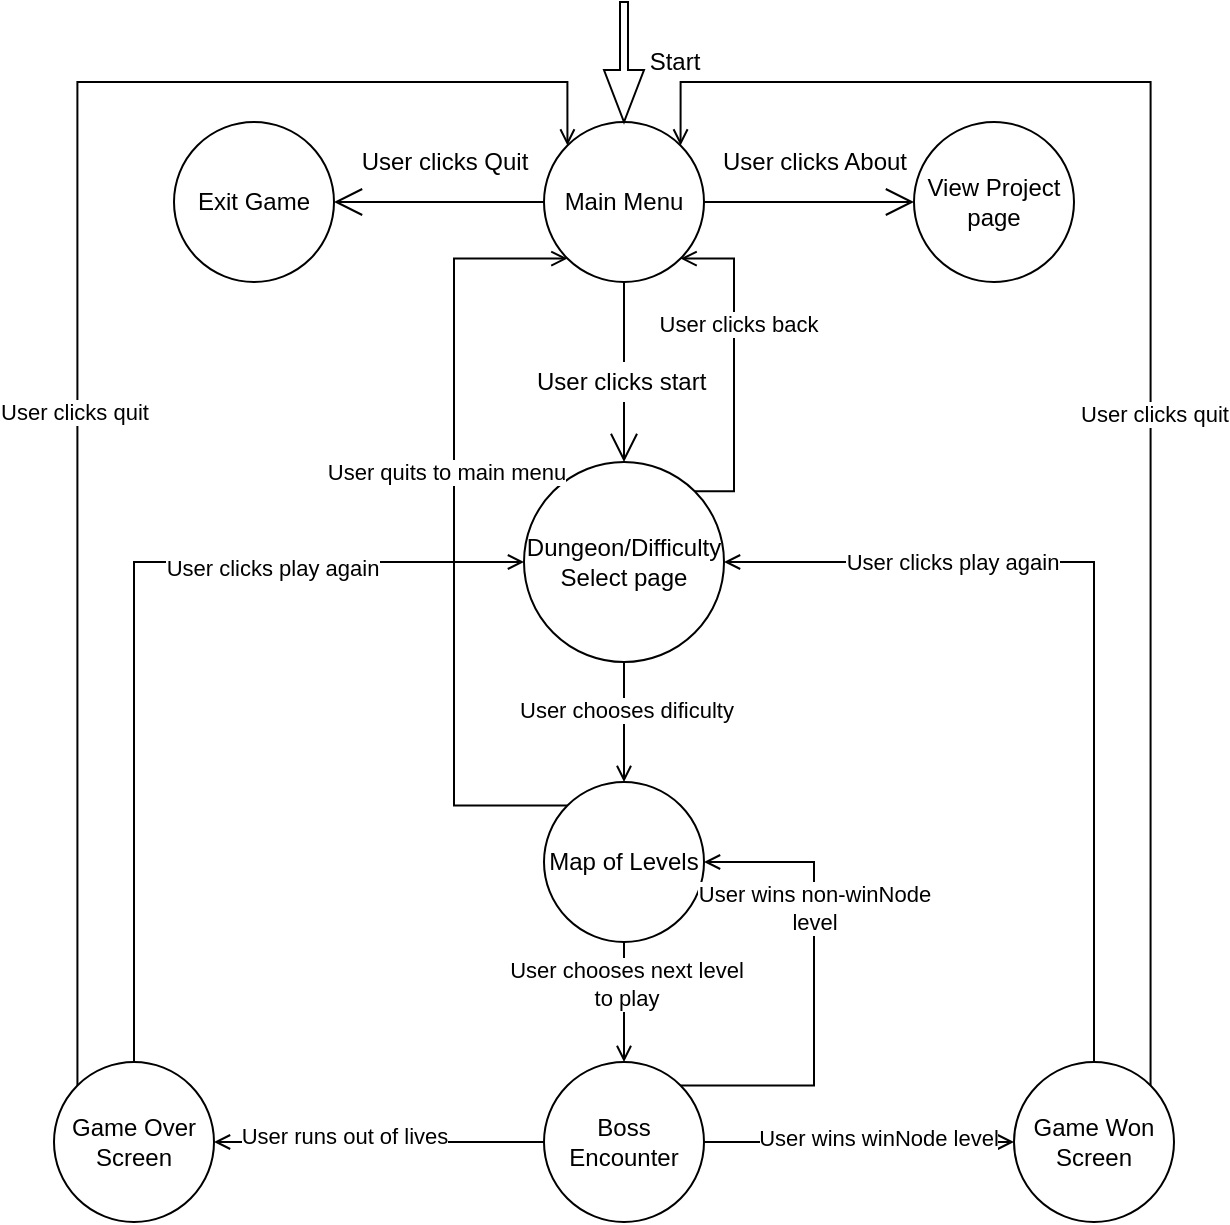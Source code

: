 <mxfile version="15.4.0" type="device"><diagram id="ETJPuD3MkgrkQtgUJaId" name="Page-1"><mxGraphModel dx="1106" dy="819" grid="1" gridSize="10" guides="1" tooltips="1" connect="1" arrows="1" fold="1" page="1" pageScale="1" pageWidth="850" pageHeight="1100" math="0" shadow="0"><root><mxCell id="0"/><mxCell id="1" parent="0"/><mxCell id="vHYklvyNU4KSzz7_bNvH-1" value="Main Menu" style="ellipse;whiteSpace=wrap;html=1;aspect=fixed;" vertex="1" parent="1"><mxGeometry x="385" y="110" width="80" height="80" as="geometry"/></mxCell><mxCell id="vHYklvyNU4KSzz7_bNvH-2" value="" style="html=1;shadow=0;dashed=0;align=left;verticalAlign=middle;shape=mxgraph.arrows2.arrow;dy=0.8;dx=26;direction=south;notch=0;" vertex="1" parent="1"><mxGeometry x="415" y="50" width="20" height="60" as="geometry"/></mxCell><mxCell id="vHYklvyNU4KSzz7_bNvH-3" value="Start" style="text;html=1;align=center;verticalAlign=middle;resizable=0;points=[];autosize=1;strokeColor=none;fillColor=none;" vertex="1" parent="1"><mxGeometry x="430" y="70" width="40" height="20" as="geometry"/></mxCell><mxCell id="vHYklvyNU4KSzz7_bNvH-4" value="Exit Game" style="ellipse;whiteSpace=wrap;html=1;aspect=fixed;" vertex="1" parent="1"><mxGeometry x="200" y="110" width="80" height="80" as="geometry"/></mxCell><mxCell id="vHYklvyNU4KSzz7_bNvH-5" value="" style="endArrow=open;endFill=1;endSize=12;html=1;rounded=0;edgeStyle=orthogonalEdgeStyle;entryX=1;entryY=0.5;entryDx=0;entryDy=0;exitX=0;exitY=0.5;exitDx=0;exitDy=0;" edge="1" parent="1" source="vHYklvyNU4KSzz7_bNvH-1" target="vHYklvyNU4KSzz7_bNvH-4"><mxGeometry width="160" relative="1" as="geometry"><mxPoint x="340" y="420" as="sourcePoint"/><mxPoint x="500" y="420" as="targetPoint"/></mxGeometry></mxCell><mxCell id="vHYklvyNU4KSzz7_bNvH-6" value="User clicks Quit" style="text;html=1;align=center;verticalAlign=middle;resizable=0;points=[];autosize=1;strokeColor=none;fillColor=none;" vertex="1" parent="1"><mxGeometry x="285" y="120" width="100" height="20" as="geometry"/></mxCell><mxCell id="vHYklvyNU4KSzz7_bNvH-7" value="View Project&lt;br&gt;page" style="ellipse;whiteSpace=wrap;html=1;aspect=fixed;" vertex="1" parent="1"><mxGeometry x="570" y="110" width="80" height="80" as="geometry"/></mxCell><mxCell id="vHYklvyNU4KSzz7_bNvH-8" value="" style="endArrow=open;endFill=1;endSize=12;html=1;rounded=0;edgeStyle=orthogonalEdgeStyle;exitX=1;exitY=0.5;exitDx=0;exitDy=0;entryX=0;entryY=0.5;entryDx=0;entryDy=0;" edge="1" parent="1" source="vHYklvyNU4KSzz7_bNvH-1" target="vHYklvyNU4KSzz7_bNvH-7"><mxGeometry width="160" relative="1" as="geometry"><mxPoint x="340" y="410" as="sourcePoint"/><mxPoint x="500" y="410" as="targetPoint"/></mxGeometry></mxCell><mxCell id="vHYklvyNU4KSzz7_bNvH-9" value="User clicks About" style="text;html=1;align=center;verticalAlign=middle;resizable=0;points=[];autosize=1;strokeColor=none;fillColor=none;" vertex="1" parent="1"><mxGeometry x="465" y="120" width="110" height="20" as="geometry"/></mxCell><mxCell id="vHYklvyNU4KSzz7_bNvH-14" style="edgeStyle=orthogonalEdgeStyle;rounded=0;orthogonalLoop=1;jettySize=auto;html=1;exitX=1;exitY=0;exitDx=0;exitDy=0;entryX=1;entryY=1;entryDx=0;entryDy=0;endArrow=open;endFill=0;" edge="1" parent="1" source="vHYklvyNU4KSzz7_bNvH-10" target="vHYklvyNU4KSzz7_bNvH-1"><mxGeometry relative="1" as="geometry"><Array as="points"><mxPoint x="480" y="295"/><mxPoint x="480" y="178"/></Array></mxGeometry></mxCell><mxCell id="vHYklvyNU4KSzz7_bNvH-15" value="User clicks back" style="edgeLabel;html=1;align=center;verticalAlign=middle;resizable=0;points=[];" vertex="1" connectable="0" parent="vHYklvyNU4KSzz7_bNvH-14"><mxGeometry x="0.27" y="-2" relative="1" as="geometry"><mxPoint as="offset"/></mxGeometry></mxCell><mxCell id="vHYklvyNU4KSzz7_bNvH-18" style="edgeStyle=orthogonalEdgeStyle;rounded=0;orthogonalLoop=1;jettySize=auto;html=1;exitX=0.5;exitY=1;exitDx=0;exitDy=0;entryX=0.5;entryY=0;entryDx=0;entryDy=0;endArrow=open;endFill=0;" edge="1" parent="1" source="vHYklvyNU4KSzz7_bNvH-10" target="vHYklvyNU4KSzz7_bNvH-16"><mxGeometry relative="1" as="geometry"/></mxCell><mxCell id="vHYklvyNU4KSzz7_bNvH-19" value="User chooses dificulty" style="edgeLabel;html=1;align=center;verticalAlign=middle;resizable=0;points=[];" vertex="1" connectable="0" parent="vHYklvyNU4KSzz7_bNvH-18"><mxGeometry x="-0.2" y="1" relative="1" as="geometry"><mxPoint as="offset"/></mxGeometry></mxCell><mxCell id="vHYklvyNU4KSzz7_bNvH-10" value="Dungeon/Difficulty&lt;br&gt;Select page" style="ellipse;whiteSpace=wrap;html=1;aspect=fixed;" vertex="1" parent="1"><mxGeometry x="375" y="280" width="100" height="100" as="geometry"/></mxCell><mxCell id="vHYklvyNU4KSzz7_bNvH-11" value="" style="endArrow=open;endFill=1;endSize=12;html=1;rounded=0;edgeStyle=orthogonalEdgeStyle;exitX=0.5;exitY=1;exitDx=0;exitDy=0;startArrow=none;" edge="1" parent="1" source="vHYklvyNU4KSzz7_bNvH-12"><mxGeometry width="160" relative="1" as="geometry"><mxPoint x="340" y="410" as="sourcePoint"/><mxPoint x="425" y="280" as="targetPoint"/><Array as="points"><mxPoint x="425" y="250"/></Array></mxGeometry></mxCell><mxCell id="vHYklvyNU4KSzz7_bNvH-12" value="User clicks start&amp;nbsp;" style="text;html=1;align=center;verticalAlign=middle;resizable=0;points=[];autosize=1;strokeColor=none;fillColor=none;" vertex="1" parent="1"><mxGeometry x="375" y="230" width="100" height="20" as="geometry"/></mxCell><mxCell id="vHYklvyNU4KSzz7_bNvH-13" value="" style="endArrow=none;endFill=1;endSize=12;html=1;rounded=0;edgeStyle=orthogonalEdgeStyle;exitX=0.5;exitY=1;exitDx=0;exitDy=0;" edge="1" parent="1" source="vHYklvyNU4KSzz7_bNvH-1" target="vHYklvyNU4KSzz7_bNvH-12"><mxGeometry width="160" relative="1" as="geometry"><mxPoint x="425" y="190" as="sourcePoint"/><mxPoint x="425" y="280" as="targetPoint"/><Array as="points"><mxPoint x="425" y="210"/><mxPoint x="425" y="210"/></Array></mxGeometry></mxCell><mxCell id="vHYklvyNU4KSzz7_bNvH-23" style="edgeStyle=orthogonalEdgeStyle;rounded=0;orthogonalLoop=1;jettySize=auto;html=1;exitX=0.5;exitY=1;exitDx=0;exitDy=0;entryX=0.5;entryY=0;entryDx=0;entryDy=0;endArrow=open;endFill=0;" edge="1" parent="1" source="vHYklvyNU4KSzz7_bNvH-16" target="vHYklvyNU4KSzz7_bNvH-22"><mxGeometry relative="1" as="geometry"/></mxCell><mxCell id="vHYklvyNU4KSzz7_bNvH-24" value="User chooses next level&lt;br&gt;to play" style="edgeLabel;html=1;align=center;verticalAlign=middle;resizable=0;points=[];" vertex="1" connectable="0" parent="vHYklvyNU4KSzz7_bNvH-23"><mxGeometry x="-0.3" y="1" relative="1" as="geometry"><mxPoint as="offset"/></mxGeometry></mxCell><mxCell id="vHYklvyNU4KSzz7_bNvH-34" style="edgeStyle=orthogonalEdgeStyle;rounded=0;orthogonalLoop=1;jettySize=auto;html=1;exitX=0;exitY=0;exitDx=0;exitDy=0;entryX=0;entryY=1;entryDx=0;entryDy=0;endArrow=open;endFill=0;" edge="1" parent="1" source="vHYklvyNU4KSzz7_bNvH-16" target="vHYklvyNU4KSzz7_bNvH-1"><mxGeometry relative="1" as="geometry"><Array as="points"><mxPoint x="340" y="452"/><mxPoint x="340" y="178"/></Array></mxGeometry></mxCell><mxCell id="vHYklvyNU4KSzz7_bNvH-35" value="User quits to main menu" style="edgeLabel;html=1;align=center;verticalAlign=middle;resizable=0;points=[];" vertex="1" connectable="0" parent="vHYklvyNU4KSzz7_bNvH-34"><mxGeometry x="0.155" y="4" relative="1" as="geometry"><mxPoint as="offset"/></mxGeometry></mxCell><mxCell id="vHYklvyNU4KSzz7_bNvH-16" value="Map of Levels" style="ellipse;whiteSpace=wrap;html=1;aspect=fixed;" vertex="1" parent="1"><mxGeometry x="385" y="440" width="80" height="80" as="geometry"/></mxCell><mxCell id="vHYklvyNU4KSzz7_bNvH-26" style="edgeStyle=orthogonalEdgeStyle;rounded=0;orthogonalLoop=1;jettySize=auto;html=1;exitX=1;exitY=0.5;exitDx=0;exitDy=0;entryX=0;entryY=0.5;entryDx=0;entryDy=0;endArrow=open;endFill=0;" edge="1" parent="1" source="vHYklvyNU4KSzz7_bNvH-22" target="vHYklvyNU4KSzz7_bNvH-25"><mxGeometry relative="1" as="geometry"/></mxCell><mxCell id="vHYklvyNU4KSzz7_bNvH-27" value="User wins winNode level" style="edgeLabel;html=1;align=center;verticalAlign=middle;resizable=0;points=[];" vertex="1" connectable="0" parent="vHYklvyNU4KSzz7_bNvH-26"><mxGeometry x="0.123" y="2" relative="1" as="geometry"><mxPoint as="offset"/></mxGeometry></mxCell><mxCell id="vHYklvyNU4KSzz7_bNvH-28" style="edgeStyle=orthogonalEdgeStyle;rounded=0;orthogonalLoop=1;jettySize=auto;html=1;exitX=1;exitY=0;exitDx=0;exitDy=0;entryX=1;entryY=0.5;entryDx=0;entryDy=0;endArrow=open;endFill=0;" edge="1" parent="1" source="vHYklvyNU4KSzz7_bNvH-22" target="vHYklvyNU4KSzz7_bNvH-16"><mxGeometry relative="1" as="geometry"><Array as="points"><mxPoint x="520" y="592"/><mxPoint x="520" y="480"/></Array></mxGeometry></mxCell><mxCell id="vHYklvyNU4KSzz7_bNvH-29" value="User wins non-winNode&lt;br&gt;level" style="edgeLabel;html=1;align=center;verticalAlign=middle;resizable=0;points=[];" vertex="1" connectable="0" parent="vHYklvyNU4KSzz7_bNvH-28"><mxGeometry x="0.332" relative="1" as="geometry"><mxPoint as="offset"/></mxGeometry></mxCell><mxCell id="vHYklvyNU4KSzz7_bNvH-31" style="edgeStyle=orthogonalEdgeStyle;rounded=0;orthogonalLoop=1;jettySize=auto;html=1;exitX=0;exitY=0.5;exitDx=0;exitDy=0;entryX=1;entryY=0.5;entryDx=0;entryDy=0;endArrow=open;endFill=0;" edge="1" parent="1" source="vHYklvyNU4KSzz7_bNvH-22" target="vHYklvyNU4KSzz7_bNvH-30"><mxGeometry relative="1" as="geometry"/></mxCell><mxCell id="vHYklvyNU4KSzz7_bNvH-32" value="User runs out of lives" style="edgeLabel;html=1;align=center;verticalAlign=middle;resizable=0;points=[];" vertex="1" connectable="0" parent="vHYklvyNU4KSzz7_bNvH-31"><mxGeometry x="0.212" y="-3" relative="1" as="geometry"><mxPoint as="offset"/></mxGeometry></mxCell><mxCell id="vHYklvyNU4KSzz7_bNvH-22" value="Boss Encounter" style="ellipse;whiteSpace=wrap;html=1;aspect=fixed;" vertex="1" parent="1"><mxGeometry x="385" y="580" width="80" height="80" as="geometry"/></mxCell><mxCell id="vHYklvyNU4KSzz7_bNvH-38" style="edgeStyle=orthogonalEdgeStyle;rounded=0;orthogonalLoop=1;jettySize=auto;html=1;exitX=0.5;exitY=0;exitDx=0;exitDy=0;entryX=1;entryY=0.5;entryDx=0;entryDy=0;endArrow=open;endFill=0;" edge="1" parent="1" source="vHYklvyNU4KSzz7_bNvH-25" target="vHYklvyNU4KSzz7_bNvH-10"><mxGeometry relative="1" as="geometry"/></mxCell><mxCell id="vHYklvyNU4KSzz7_bNvH-39" value="User clicks play again" style="edgeLabel;html=1;align=center;verticalAlign=middle;resizable=0;points=[];" vertex="1" connectable="0" parent="vHYklvyNU4KSzz7_bNvH-38"><mxGeometry x="0.476" relative="1" as="geometry"><mxPoint as="offset"/></mxGeometry></mxCell><mxCell id="vHYklvyNU4KSzz7_bNvH-40" style="edgeStyle=orthogonalEdgeStyle;rounded=0;orthogonalLoop=1;jettySize=auto;html=1;exitX=1;exitY=0;exitDx=0;exitDy=0;entryX=1;entryY=0;entryDx=0;entryDy=0;endArrow=open;endFill=0;" edge="1" parent="1" source="vHYklvyNU4KSzz7_bNvH-25" target="vHYklvyNU4KSzz7_bNvH-1"><mxGeometry relative="1" as="geometry"><Array as="points"><mxPoint x="688" y="90"/><mxPoint x="453" y="90"/></Array></mxGeometry></mxCell><mxCell id="vHYklvyNU4KSzz7_bNvH-41" value="User clicks quit" style="edgeLabel;html=1;align=center;verticalAlign=middle;resizable=0;points=[];" vertex="1" connectable="0" parent="vHYklvyNU4KSzz7_bNvH-40"><mxGeometry x="-0.126" y="-1" relative="1" as="geometry"><mxPoint as="offset"/></mxGeometry></mxCell><mxCell id="vHYklvyNU4KSzz7_bNvH-25" value="Game Won Screen" style="ellipse;whiteSpace=wrap;html=1;aspect=fixed;" vertex="1" parent="1"><mxGeometry x="620" y="580" width="80" height="80" as="geometry"/></mxCell><mxCell id="vHYklvyNU4KSzz7_bNvH-36" style="edgeStyle=orthogonalEdgeStyle;rounded=0;orthogonalLoop=1;jettySize=auto;html=1;exitX=0.5;exitY=0;exitDx=0;exitDy=0;entryX=0;entryY=0.5;entryDx=0;entryDy=0;endArrow=open;endFill=0;" edge="1" parent="1" source="vHYklvyNU4KSzz7_bNvH-30" target="vHYklvyNU4KSzz7_bNvH-10"><mxGeometry relative="1" as="geometry"/></mxCell><mxCell id="vHYklvyNU4KSzz7_bNvH-37" value="User clicks play again" style="edgeLabel;html=1;align=center;verticalAlign=middle;resizable=0;points=[];" vertex="1" connectable="0" parent="vHYklvyNU4KSzz7_bNvH-36"><mxGeometry x="0.434" y="-3" relative="1" as="geometry"><mxPoint as="offset"/></mxGeometry></mxCell><mxCell id="vHYklvyNU4KSzz7_bNvH-42" style="edgeStyle=orthogonalEdgeStyle;rounded=0;orthogonalLoop=1;jettySize=auto;html=1;exitX=0;exitY=0;exitDx=0;exitDy=0;entryX=0;entryY=0;entryDx=0;entryDy=0;endArrow=open;endFill=0;" edge="1" parent="1" source="vHYklvyNU4KSzz7_bNvH-30" target="vHYklvyNU4KSzz7_bNvH-1"><mxGeometry relative="1" as="geometry"><Array as="points"><mxPoint x="152" y="90"/><mxPoint x="397" y="90"/></Array></mxGeometry></mxCell><mxCell id="vHYklvyNU4KSzz7_bNvH-43" value="User clicks quit" style="edgeLabel;html=1;align=center;verticalAlign=middle;resizable=0;points=[];" vertex="1" connectable="0" parent="vHYklvyNU4KSzz7_bNvH-42"><mxGeometry x="-0.135" y="2" relative="1" as="geometry"><mxPoint as="offset"/></mxGeometry></mxCell><mxCell id="vHYklvyNU4KSzz7_bNvH-30" value="Game Over Screen" style="ellipse;whiteSpace=wrap;html=1;aspect=fixed;" vertex="1" parent="1"><mxGeometry x="140" y="580" width="80" height="80" as="geometry"/></mxCell></root></mxGraphModel></diagram></mxfile>